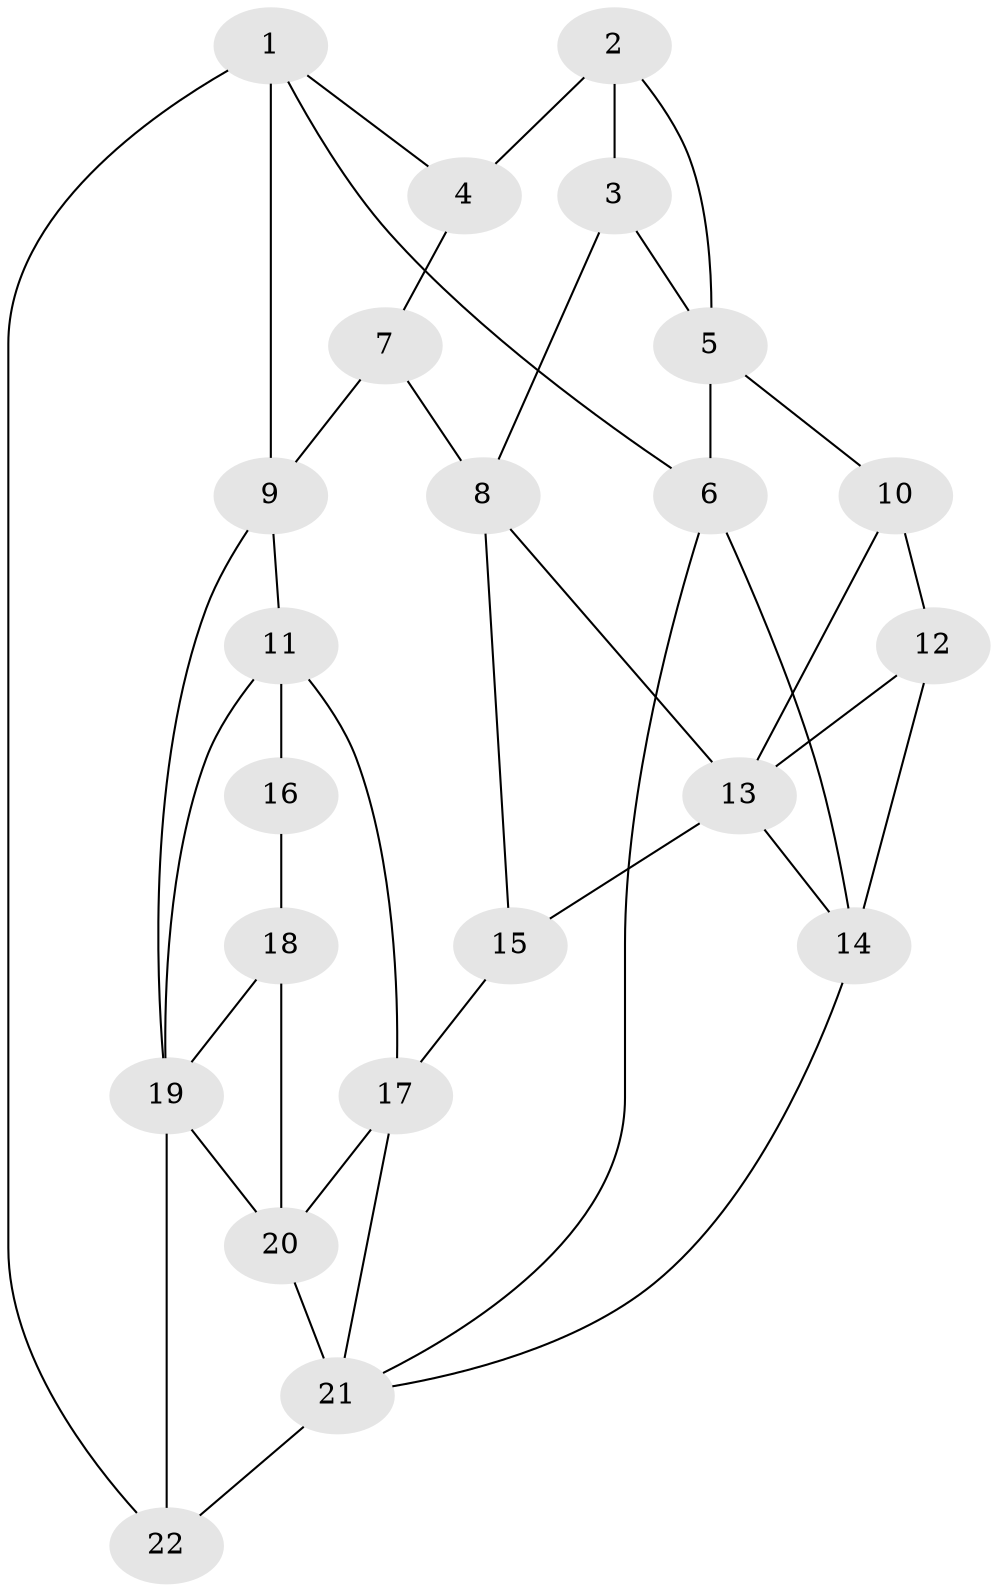 // original degree distribution, {3: 0.02857142857142857, 6: 0.21428571428571427, 5: 0.5142857142857142, 4: 0.24285714285714285}
// Generated by graph-tools (version 1.1) at 2025/38/03/04/25 23:38:28]
// undirected, 22 vertices, 40 edges
graph export_dot {
  node [color=gray90,style=filled];
  1;
  2;
  3;
  4;
  5;
  6;
  7;
  8;
  9;
  10;
  11;
  12;
  13;
  14;
  15;
  16;
  17;
  18;
  19;
  20;
  21;
  22;
  1 -- 4 [weight=1.0];
  1 -- 6 [weight=1.0];
  1 -- 9 [weight=2.0];
  1 -- 22 [weight=1.0];
  2 -- 3 [weight=2.0];
  2 -- 4 [weight=2.0];
  2 -- 5 [weight=1.0];
  3 -- 5 [weight=1.0];
  3 -- 8 [weight=2.0];
  4 -- 7 [weight=1.0];
  5 -- 6 [weight=2.0];
  5 -- 10 [weight=1.0];
  6 -- 14 [weight=1.0];
  6 -- 21 [weight=1.0];
  7 -- 8 [weight=2.0];
  7 -- 9 [weight=1.0];
  8 -- 13 [weight=1.0];
  8 -- 15 [weight=1.0];
  9 -- 11 [weight=1.0];
  9 -- 19 [weight=1.0];
  10 -- 12 [weight=2.0];
  10 -- 13 [weight=1.0];
  11 -- 16 [weight=2.0];
  11 -- 17 [weight=1.0];
  11 -- 19 [weight=1.0];
  12 -- 13 [weight=1.0];
  12 -- 14 [weight=2.0];
  13 -- 14 [weight=1.0];
  13 -- 15 [weight=2.0];
  14 -- 21 [weight=1.0];
  15 -- 17 [weight=2.0];
  16 -- 18 [weight=2.0];
  17 -- 20 [weight=1.0];
  17 -- 21 [weight=1.0];
  18 -- 19 [weight=1.0];
  18 -- 20 [weight=2.0];
  19 -- 20 [weight=1.0];
  19 -- 22 [weight=2.0];
  20 -- 21 [weight=1.0];
  21 -- 22 [weight=2.0];
}

